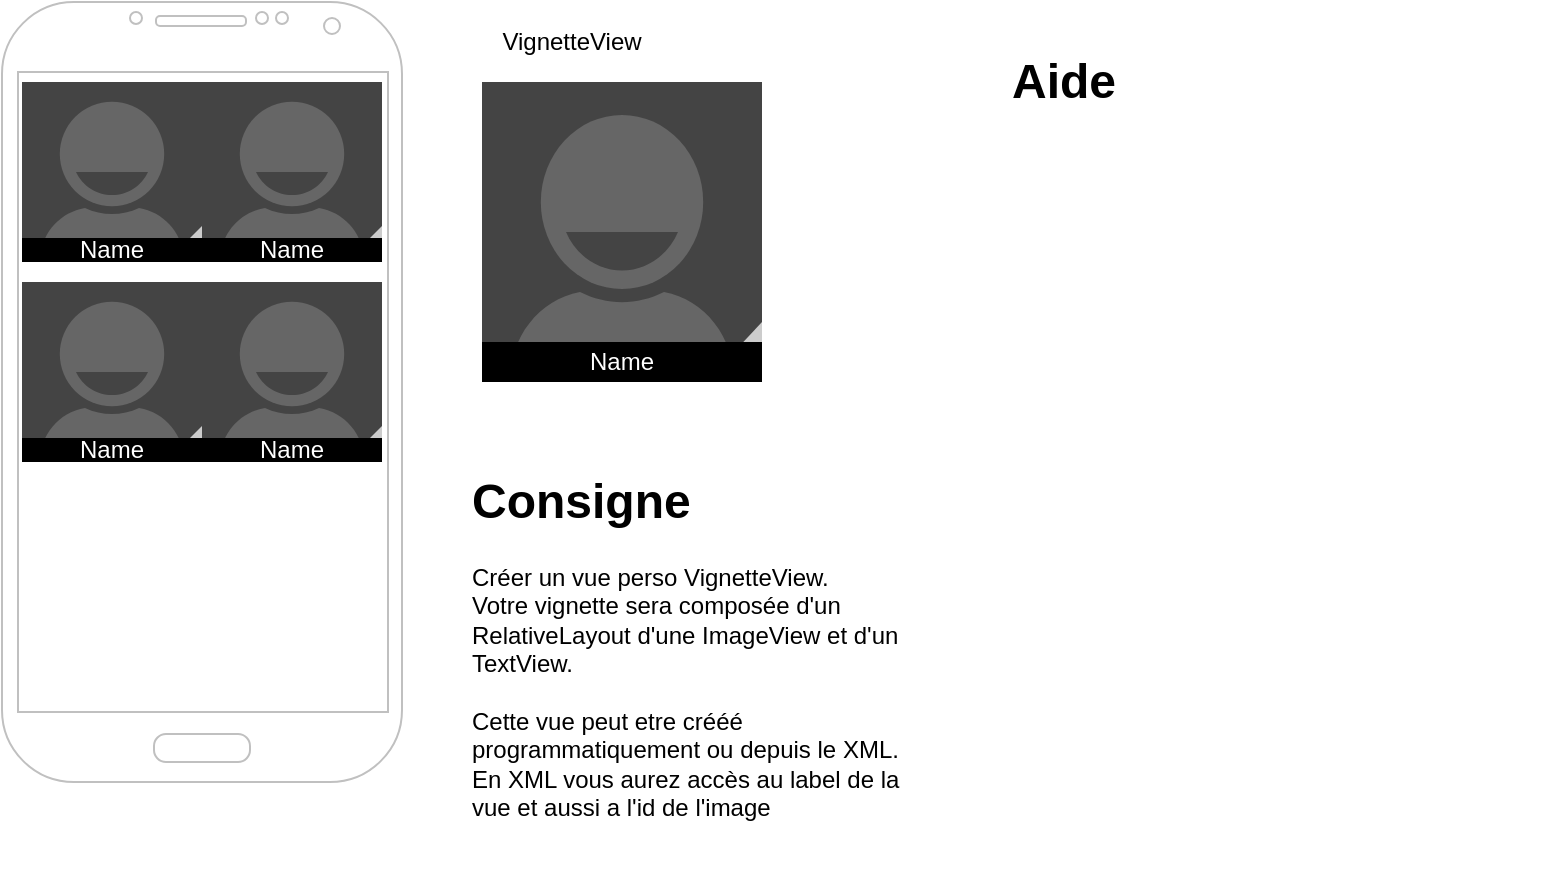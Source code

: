 <mxfile version="14.6.13" type="device"><diagram id="m3UKuHvJK-5O_u6sZhoF" name="Page-1"><mxGraphModel dx="761" dy="465" grid="1" gridSize="10" guides="1" tooltips="1" connect="1" arrows="1" fold="1" page="1" pageScale="1" pageWidth="1169" pageHeight="1654" math="0" shadow="0"><root><mxCell id="0"/><mxCell id="1" parent="0"/><mxCell id="B0x8wCDwa7hbEd9iuK19-1" value="" style="verticalLabelPosition=bottom;verticalAlign=top;html=1;shadow=0;dashed=0;strokeWidth=1;shape=mxgraph.android.phone2;strokeColor=#c0c0c0;" vertex="1" parent="1"><mxGeometry x="120" y="60" width="200" height="390" as="geometry"/></mxCell><mxCell id="B0x8wCDwa7hbEd9iuK19-7" value="" style="group" vertex="1" connectable="0" parent="1"><mxGeometry x="360" y="100" width="140" height="150" as="geometry"/></mxCell><mxCell id="B0x8wCDwa7hbEd9iuK19-2" value="" style="verticalLabelPosition=bottom;verticalAlign=top;html=1;shadow=0;dashed=0;strokeWidth=1;shape=mxgraph.android.contact_badge_normal;" vertex="1" parent="B0x8wCDwa7hbEd9iuK19-7"><mxGeometry width="140" height="150" as="geometry"/></mxCell><mxCell id="B0x8wCDwa7hbEd9iuK19-4" value="Name" style="text;html=1;align=center;verticalAlign=middle;whiteSpace=wrap;rounded=0;labelBackgroundColor=none;fillColor=#000;fontColor=#FFFFFF;" vertex="1" parent="B0x8wCDwa7hbEd9iuK19-7"><mxGeometry y="130" width="140" height="20" as="geometry"/></mxCell><mxCell id="B0x8wCDwa7hbEd9iuK19-8" value="VignetteView" style="text;html=1;strokeColor=none;fillColor=none;align=center;verticalAlign=middle;whiteSpace=wrap;rounded=0;labelBackgroundColor=none;" vertex="1" parent="1"><mxGeometry x="360" y="70" width="90" height="20" as="geometry"/></mxCell><mxCell id="B0x8wCDwa7hbEd9iuK19-9" value="" style="group" vertex="1" connectable="0" parent="1"><mxGeometry x="130" y="100" width="90" height="90" as="geometry"/></mxCell><mxCell id="B0x8wCDwa7hbEd9iuK19-10" value="" style="verticalLabelPosition=bottom;verticalAlign=top;html=1;shadow=0;dashed=0;strokeWidth=1;shape=mxgraph.android.contact_badge_normal;" vertex="1" parent="B0x8wCDwa7hbEd9iuK19-9"><mxGeometry width="90" height="90" as="geometry"/></mxCell><mxCell id="B0x8wCDwa7hbEd9iuK19-11" value="Name" style="text;html=1;align=center;verticalAlign=middle;whiteSpace=wrap;rounded=0;labelBackgroundColor=none;fillColor=#000;fontColor=#FFFFFF;" vertex="1" parent="B0x8wCDwa7hbEd9iuK19-9"><mxGeometry y="78" width="90" height="12" as="geometry"/></mxCell><mxCell id="B0x8wCDwa7hbEd9iuK19-12" value="" style="group" vertex="1" connectable="0" parent="1"><mxGeometry x="220" y="100" width="90" height="90" as="geometry"/></mxCell><mxCell id="B0x8wCDwa7hbEd9iuK19-13" value="" style="verticalLabelPosition=bottom;verticalAlign=top;html=1;shadow=0;dashed=0;strokeWidth=1;shape=mxgraph.android.contact_badge_normal;" vertex="1" parent="B0x8wCDwa7hbEd9iuK19-12"><mxGeometry width="90" height="90" as="geometry"/></mxCell><mxCell id="B0x8wCDwa7hbEd9iuK19-14" value="Name" style="text;html=1;align=center;verticalAlign=middle;whiteSpace=wrap;rounded=0;labelBackgroundColor=none;fillColor=#000;fontColor=#FFFFFF;" vertex="1" parent="B0x8wCDwa7hbEd9iuK19-12"><mxGeometry y="78" width="90" height="12" as="geometry"/></mxCell><mxCell id="B0x8wCDwa7hbEd9iuK19-15" value="" style="group" vertex="1" connectable="0" parent="1"><mxGeometry x="130" y="200" width="90" height="90" as="geometry"/></mxCell><mxCell id="B0x8wCDwa7hbEd9iuK19-16" value="" style="verticalLabelPosition=bottom;verticalAlign=top;html=1;shadow=0;dashed=0;strokeWidth=1;shape=mxgraph.android.contact_badge_normal;" vertex="1" parent="B0x8wCDwa7hbEd9iuK19-15"><mxGeometry width="90" height="90" as="geometry"/></mxCell><mxCell id="B0x8wCDwa7hbEd9iuK19-17" value="Name" style="text;html=1;align=center;verticalAlign=middle;whiteSpace=wrap;rounded=0;labelBackgroundColor=none;fillColor=#000;fontColor=#FFFFFF;" vertex="1" parent="B0x8wCDwa7hbEd9iuK19-15"><mxGeometry y="78" width="90" height="12" as="geometry"/></mxCell><mxCell id="B0x8wCDwa7hbEd9iuK19-18" value="" style="group" vertex="1" connectable="0" parent="1"><mxGeometry x="220" y="200" width="90" height="90" as="geometry"/></mxCell><mxCell id="B0x8wCDwa7hbEd9iuK19-19" value="" style="verticalLabelPosition=bottom;verticalAlign=top;html=1;shadow=0;dashed=0;strokeWidth=1;shape=mxgraph.android.contact_badge_normal;" vertex="1" parent="B0x8wCDwa7hbEd9iuK19-18"><mxGeometry width="90" height="90" as="geometry"/></mxCell><mxCell id="B0x8wCDwa7hbEd9iuK19-20" value="Name" style="text;html=1;align=center;verticalAlign=middle;whiteSpace=wrap;rounded=0;labelBackgroundColor=none;fillColor=#000;fontColor=#FFFFFF;" vertex="1" parent="B0x8wCDwa7hbEd9iuK19-18"><mxGeometry y="78" width="90" height="12" as="geometry"/></mxCell><mxCell id="B0x8wCDwa7hbEd9iuK19-21" value="&lt;h1&gt;Consigne&lt;/h1&gt;&lt;div&gt;Créer un vue perso VignetteView.&lt;/div&gt;&lt;div&gt;Votre vignette sera composée d'un RelativeLayout d'une ImageView et d'un TextView.&lt;/div&gt;&lt;div&gt;&lt;br&gt;&lt;/div&gt;&lt;div&gt;Cette vue peut etre crééé programmatiquement ou depuis le XML. En XML vous aurez accès au label de la vue et aussi a l'id de l'image&lt;/div&gt;&lt;div&gt;&lt;br&gt;&lt;/div&gt;" style="text;html=1;strokeColor=none;fillColor=none;spacing=5;spacingTop=-20;whiteSpace=wrap;overflow=hidden;rounded=0;labelBackgroundColor=none;fontColor=#000000;" vertex="1" parent="1"><mxGeometry x="350" y="290" width="230" height="210" as="geometry"/></mxCell><mxCell id="B0x8wCDwa7hbEd9iuK19-22" value="&lt;h1&gt;Aide&lt;/h1&gt;&lt;div&gt;&lt;br&gt;&lt;/div&gt;" style="text;html=1;strokeColor=none;fillColor=none;spacing=5;spacingTop=-20;whiteSpace=wrap;overflow=hidden;rounded=0;labelBackgroundColor=none;fontColor=#000000;" vertex="1" parent="1"><mxGeometry x="620" y="80" width="270" height="400" as="geometry"/></mxCell></root></mxGraphModel></diagram></mxfile>